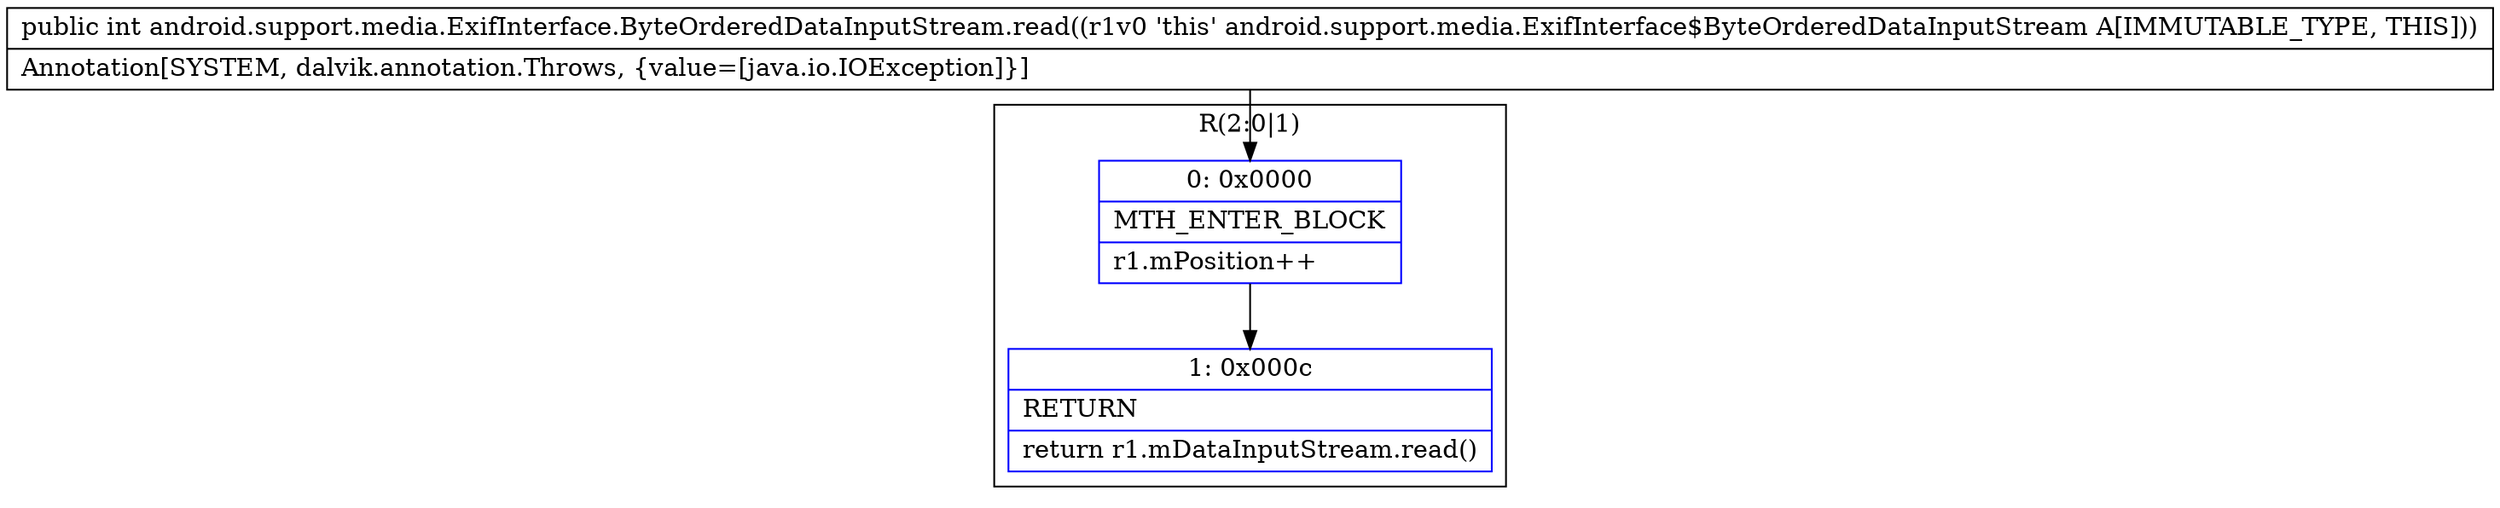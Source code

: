 digraph "CFG forandroid.support.media.ExifInterface.ByteOrderedDataInputStream.read()I" {
subgraph cluster_Region_993826650 {
label = "R(2:0|1)";
node [shape=record,color=blue];
Node_0 [shape=record,label="{0\:\ 0x0000|MTH_ENTER_BLOCK\l|r1.mPosition++\l}"];
Node_1 [shape=record,label="{1\:\ 0x000c|RETURN\l|return r1.mDataInputStream.read()\l}"];
}
MethodNode[shape=record,label="{public int android.support.media.ExifInterface.ByteOrderedDataInputStream.read((r1v0 'this' android.support.media.ExifInterface$ByteOrderedDataInputStream A[IMMUTABLE_TYPE, THIS]))  | Annotation[SYSTEM, dalvik.annotation.Throws, \{value=[java.io.IOException]\}]\l}"];
MethodNode -> Node_0;
Node_0 -> Node_1;
}

